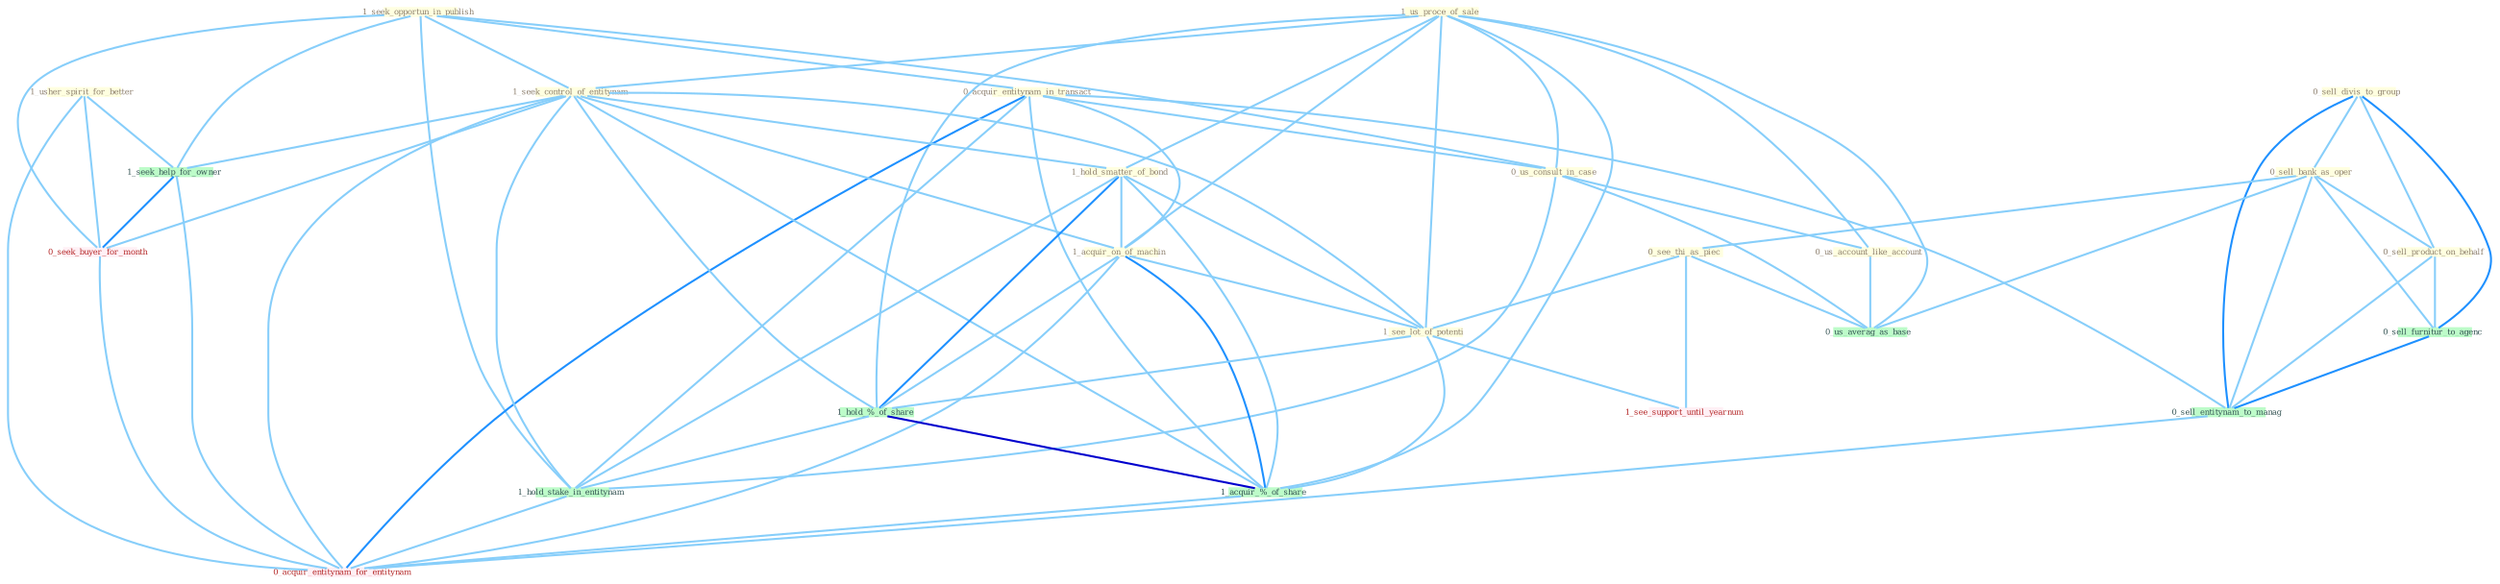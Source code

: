 Graph G{ 
    node
    [shape=polygon,style=filled,width=.5,height=.06,color="#BDFCC9",fixedsize=true,fontsize=4,
    fontcolor="#2f4f4f"];
    {node
    [color="#ffffe0", fontcolor="#8b7d6b"] "1_usher_spirit_for_better " "1_us_proce_of_sale " "1_seek_opportun_in_publish " "0_acquir_entitynam_in_transact " "0_sell_divis_to_group " "1_seek_control_of_entitynam " "1_hold_smatter_of_bond " "0_sell_bank_as_oper " "0_sell_product_on_behalf " "0_us_consult_in_case " "0_us_account_like_account " "0_see_thi_as_piec " "1_acquir_on_of_machin " "1_see_lot_of_potenti "}
{node [color="#fff0f5", fontcolor="#b22222"] "0_seek_buyer_for_month " "1_see_support_until_yearnum " "0_acquir_entitynam_for_entitynam "}
edge [color="#B0E2FF"];

	"1_usher_spirit_for_better " -- "1_seek_help_for_owner " [w="1", color="#87cefa" ];
	"1_usher_spirit_for_better " -- "0_seek_buyer_for_month " [w="1", color="#87cefa" ];
	"1_usher_spirit_for_better " -- "0_acquir_entitynam_for_entitynam " [w="1", color="#87cefa" ];
	"1_us_proce_of_sale " -- "1_seek_control_of_entitynam " [w="1", color="#87cefa" ];
	"1_us_proce_of_sale " -- "1_hold_smatter_of_bond " [w="1", color="#87cefa" ];
	"1_us_proce_of_sale " -- "0_us_consult_in_case " [w="1", color="#87cefa" ];
	"1_us_proce_of_sale " -- "0_us_account_like_account " [w="1", color="#87cefa" ];
	"1_us_proce_of_sale " -- "1_acquir_on_of_machin " [w="1", color="#87cefa" ];
	"1_us_proce_of_sale " -- "1_see_lot_of_potenti " [w="1", color="#87cefa" ];
	"1_us_proce_of_sale " -- "1_hold_%_of_share " [w="1", color="#87cefa" ];
	"1_us_proce_of_sale " -- "1_acquir_%_of_share " [w="1", color="#87cefa" ];
	"1_us_proce_of_sale " -- "0_us_averag_as_base " [w="1", color="#87cefa" ];
	"1_seek_opportun_in_publish " -- "0_acquir_entitynam_in_transact " [w="1", color="#87cefa" ];
	"1_seek_opportun_in_publish " -- "1_seek_control_of_entitynam " [w="1", color="#87cefa" ];
	"1_seek_opportun_in_publish " -- "0_us_consult_in_case " [w="1", color="#87cefa" ];
	"1_seek_opportun_in_publish " -- "1_hold_stake_in_entitynam " [w="1", color="#87cefa" ];
	"1_seek_opportun_in_publish " -- "1_seek_help_for_owner " [w="1", color="#87cefa" ];
	"1_seek_opportun_in_publish " -- "0_seek_buyer_for_month " [w="1", color="#87cefa" ];
	"0_acquir_entitynam_in_transact " -- "0_us_consult_in_case " [w="1", color="#87cefa" ];
	"0_acquir_entitynam_in_transact " -- "1_acquir_on_of_machin " [w="1", color="#87cefa" ];
	"0_acquir_entitynam_in_transact " -- "1_hold_stake_in_entitynam " [w="1", color="#87cefa" ];
	"0_acquir_entitynam_in_transact " -- "1_acquir_%_of_share " [w="1", color="#87cefa" ];
	"0_acquir_entitynam_in_transact " -- "0_sell_entitynam_to_manag " [w="1", color="#87cefa" ];
	"0_acquir_entitynam_in_transact " -- "0_acquir_entitynam_for_entitynam " [w="2", color="#1e90ff" , len=0.8];
	"0_sell_divis_to_group " -- "0_sell_bank_as_oper " [w="1", color="#87cefa" ];
	"0_sell_divis_to_group " -- "0_sell_product_on_behalf " [w="1", color="#87cefa" ];
	"0_sell_divis_to_group " -- "0_sell_furnitur_to_agenc " [w="2", color="#1e90ff" , len=0.8];
	"0_sell_divis_to_group " -- "0_sell_entitynam_to_manag " [w="2", color="#1e90ff" , len=0.8];
	"1_seek_control_of_entitynam " -- "1_hold_smatter_of_bond " [w="1", color="#87cefa" ];
	"1_seek_control_of_entitynam " -- "1_acquir_on_of_machin " [w="1", color="#87cefa" ];
	"1_seek_control_of_entitynam " -- "1_see_lot_of_potenti " [w="1", color="#87cefa" ];
	"1_seek_control_of_entitynam " -- "1_hold_%_of_share " [w="1", color="#87cefa" ];
	"1_seek_control_of_entitynam " -- "1_hold_stake_in_entitynam " [w="1", color="#87cefa" ];
	"1_seek_control_of_entitynam " -- "1_seek_help_for_owner " [w="1", color="#87cefa" ];
	"1_seek_control_of_entitynam " -- "0_seek_buyer_for_month " [w="1", color="#87cefa" ];
	"1_seek_control_of_entitynam " -- "1_acquir_%_of_share " [w="1", color="#87cefa" ];
	"1_seek_control_of_entitynam " -- "0_acquir_entitynam_for_entitynam " [w="1", color="#87cefa" ];
	"1_hold_smatter_of_bond " -- "1_acquir_on_of_machin " [w="1", color="#87cefa" ];
	"1_hold_smatter_of_bond " -- "1_see_lot_of_potenti " [w="1", color="#87cefa" ];
	"1_hold_smatter_of_bond " -- "1_hold_%_of_share " [w="2", color="#1e90ff" , len=0.8];
	"1_hold_smatter_of_bond " -- "1_hold_stake_in_entitynam " [w="1", color="#87cefa" ];
	"1_hold_smatter_of_bond " -- "1_acquir_%_of_share " [w="1", color="#87cefa" ];
	"0_sell_bank_as_oper " -- "0_sell_product_on_behalf " [w="1", color="#87cefa" ];
	"0_sell_bank_as_oper " -- "0_see_thi_as_piec " [w="1", color="#87cefa" ];
	"0_sell_bank_as_oper " -- "0_sell_furnitur_to_agenc " [w="1", color="#87cefa" ];
	"0_sell_bank_as_oper " -- "0_us_averag_as_base " [w="1", color="#87cefa" ];
	"0_sell_bank_as_oper " -- "0_sell_entitynam_to_manag " [w="1", color="#87cefa" ];
	"0_sell_product_on_behalf " -- "0_sell_furnitur_to_agenc " [w="1", color="#87cefa" ];
	"0_sell_product_on_behalf " -- "0_sell_entitynam_to_manag " [w="1", color="#87cefa" ];
	"0_us_consult_in_case " -- "0_us_account_like_account " [w="1", color="#87cefa" ];
	"0_us_consult_in_case " -- "1_hold_stake_in_entitynam " [w="1", color="#87cefa" ];
	"0_us_consult_in_case " -- "0_us_averag_as_base " [w="1", color="#87cefa" ];
	"0_us_account_like_account " -- "0_us_averag_as_base " [w="1", color="#87cefa" ];
	"0_see_thi_as_piec " -- "1_see_lot_of_potenti " [w="1", color="#87cefa" ];
	"0_see_thi_as_piec " -- "1_see_support_until_yearnum " [w="1", color="#87cefa" ];
	"0_see_thi_as_piec " -- "0_us_averag_as_base " [w="1", color="#87cefa" ];
	"1_acquir_on_of_machin " -- "1_see_lot_of_potenti " [w="1", color="#87cefa" ];
	"1_acquir_on_of_machin " -- "1_hold_%_of_share " [w="1", color="#87cefa" ];
	"1_acquir_on_of_machin " -- "1_acquir_%_of_share " [w="2", color="#1e90ff" , len=0.8];
	"1_acquir_on_of_machin " -- "0_acquir_entitynam_for_entitynam " [w="1", color="#87cefa" ];
	"1_see_lot_of_potenti " -- "1_hold_%_of_share " [w="1", color="#87cefa" ];
	"1_see_lot_of_potenti " -- "1_acquir_%_of_share " [w="1", color="#87cefa" ];
	"1_see_lot_of_potenti " -- "1_see_support_until_yearnum " [w="1", color="#87cefa" ];
	"1_hold_%_of_share " -- "1_hold_stake_in_entitynam " [w="1", color="#87cefa" ];
	"1_hold_%_of_share " -- "1_acquir_%_of_share " [w="3", color="#0000cd" , len=0.6];
	"1_hold_stake_in_entitynam " -- "0_acquir_entitynam_for_entitynam " [w="1", color="#87cefa" ];
	"1_seek_help_for_owner " -- "0_seek_buyer_for_month " [w="2", color="#1e90ff" , len=0.8];
	"1_seek_help_for_owner " -- "0_acquir_entitynam_for_entitynam " [w="1", color="#87cefa" ];
	"0_seek_buyer_for_month " -- "0_acquir_entitynam_for_entitynam " [w="1", color="#87cefa" ];
	"1_acquir_%_of_share " -- "0_acquir_entitynam_for_entitynam " [w="1", color="#87cefa" ];
	"0_sell_furnitur_to_agenc " -- "0_sell_entitynam_to_manag " [w="2", color="#1e90ff" , len=0.8];
	"0_sell_entitynam_to_manag " -- "0_acquir_entitynam_for_entitynam " [w="1", color="#87cefa" ];
}